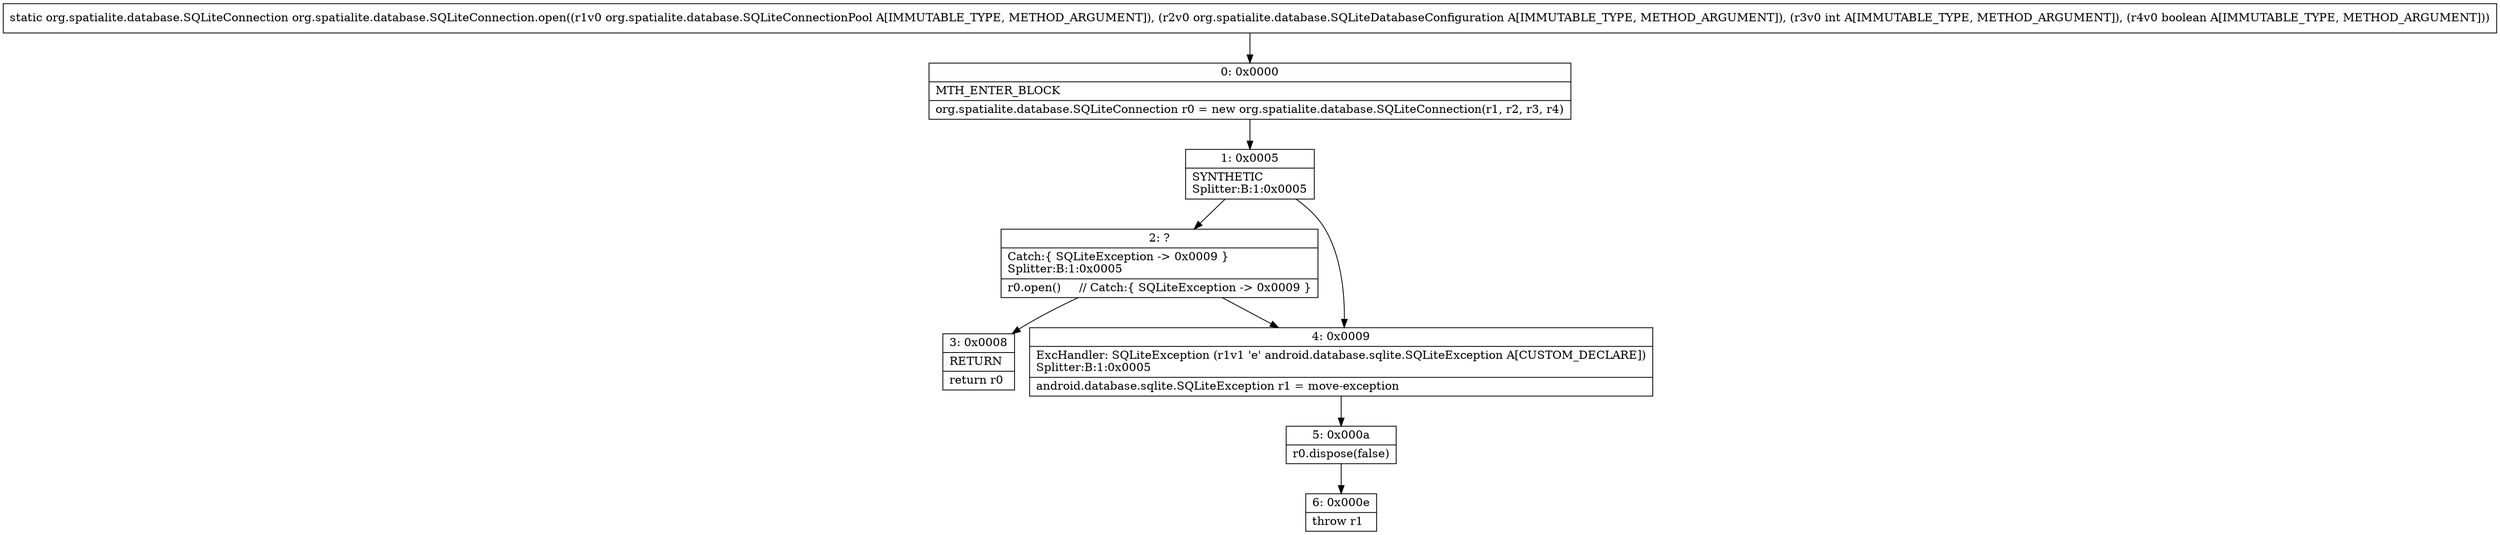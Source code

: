 digraph "CFG fororg.spatialite.database.SQLiteConnection.open(Lorg\/spatialite\/database\/SQLiteConnectionPool;Lorg\/spatialite\/database\/SQLiteDatabaseConfiguration;IZ)Lorg\/spatialite\/database\/SQLiteConnection;" {
Node_0 [shape=record,label="{0\:\ 0x0000|MTH_ENTER_BLOCK\l|org.spatialite.database.SQLiteConnection r0 = new org.spatialite.database.SQLiteConnection(r1, r2, r3, r4)\l}"];
Node_1 [shape=record,label="{1\:\ 0x0005|SYNTHETIC\lSplitter:B:1:0x0005\l}"];
Node_2 [shape=record,label="{2\:\ ?|Catch:\{ SQLiteException \-\> 0x0009 \}\lSplitter:B:1:0x0005\l|r0.open()     \/\/ Catch:\{ SQLiteException \-\> 0x0009 \}\l}"];
Node_3 [shape=record,label="{3\:\ 0x0008|RETURN\l|return r0\l}"];
Node_4 [shape=record,label="{4\:\ 0x0009|ExcHandler: SQLiteException (r1v1 'e' android.database.sqlite.SQLiteException A[CUSTOM_DECLARE])\lSplitter:B:1:0x0005\l|android.database.sqlite.SQLiteException r1 = move\-exception\l}"];
Node_5 [shape=record,label="{5\:\ 0x000a|r0.dispose(false)\l}"];
Node_6 [shape=record,label="{6\:\ 0x000e|throw r1\l}"];
MethodNode[shape=record,label="{static org.spatialite.database.SQLiteConnection org.spatialite.database.SQLiteConnection.open((r1v0 org.spatialite.database.SQLiteConnectionPool A[IMMUTABLE_TYPE, METHOD_ARGUMENT]), (r2v0 org.spatialite.database.SQLiteDatabaseConfiguration A[IMMUTABLE_TYPE, METHOD_ARGUMENT]), (r3v0 int A[IMMUTABLE_TYPE, METHOD_ARGUMENT]), (r4v0 boolean A[IMMUTABLE_TYPE, METHOD_ARGUMENT])) }"];
MethodNode -> Node_0;
Node_0 -> Node_1;
Node_1 -> Node_2;
Node_1 -> Node_4;
Node_2 -> Node_3;
Node_2 -> Node_4;
Node_4 -> Node_5;
Node_5 -> Node_6;
}

